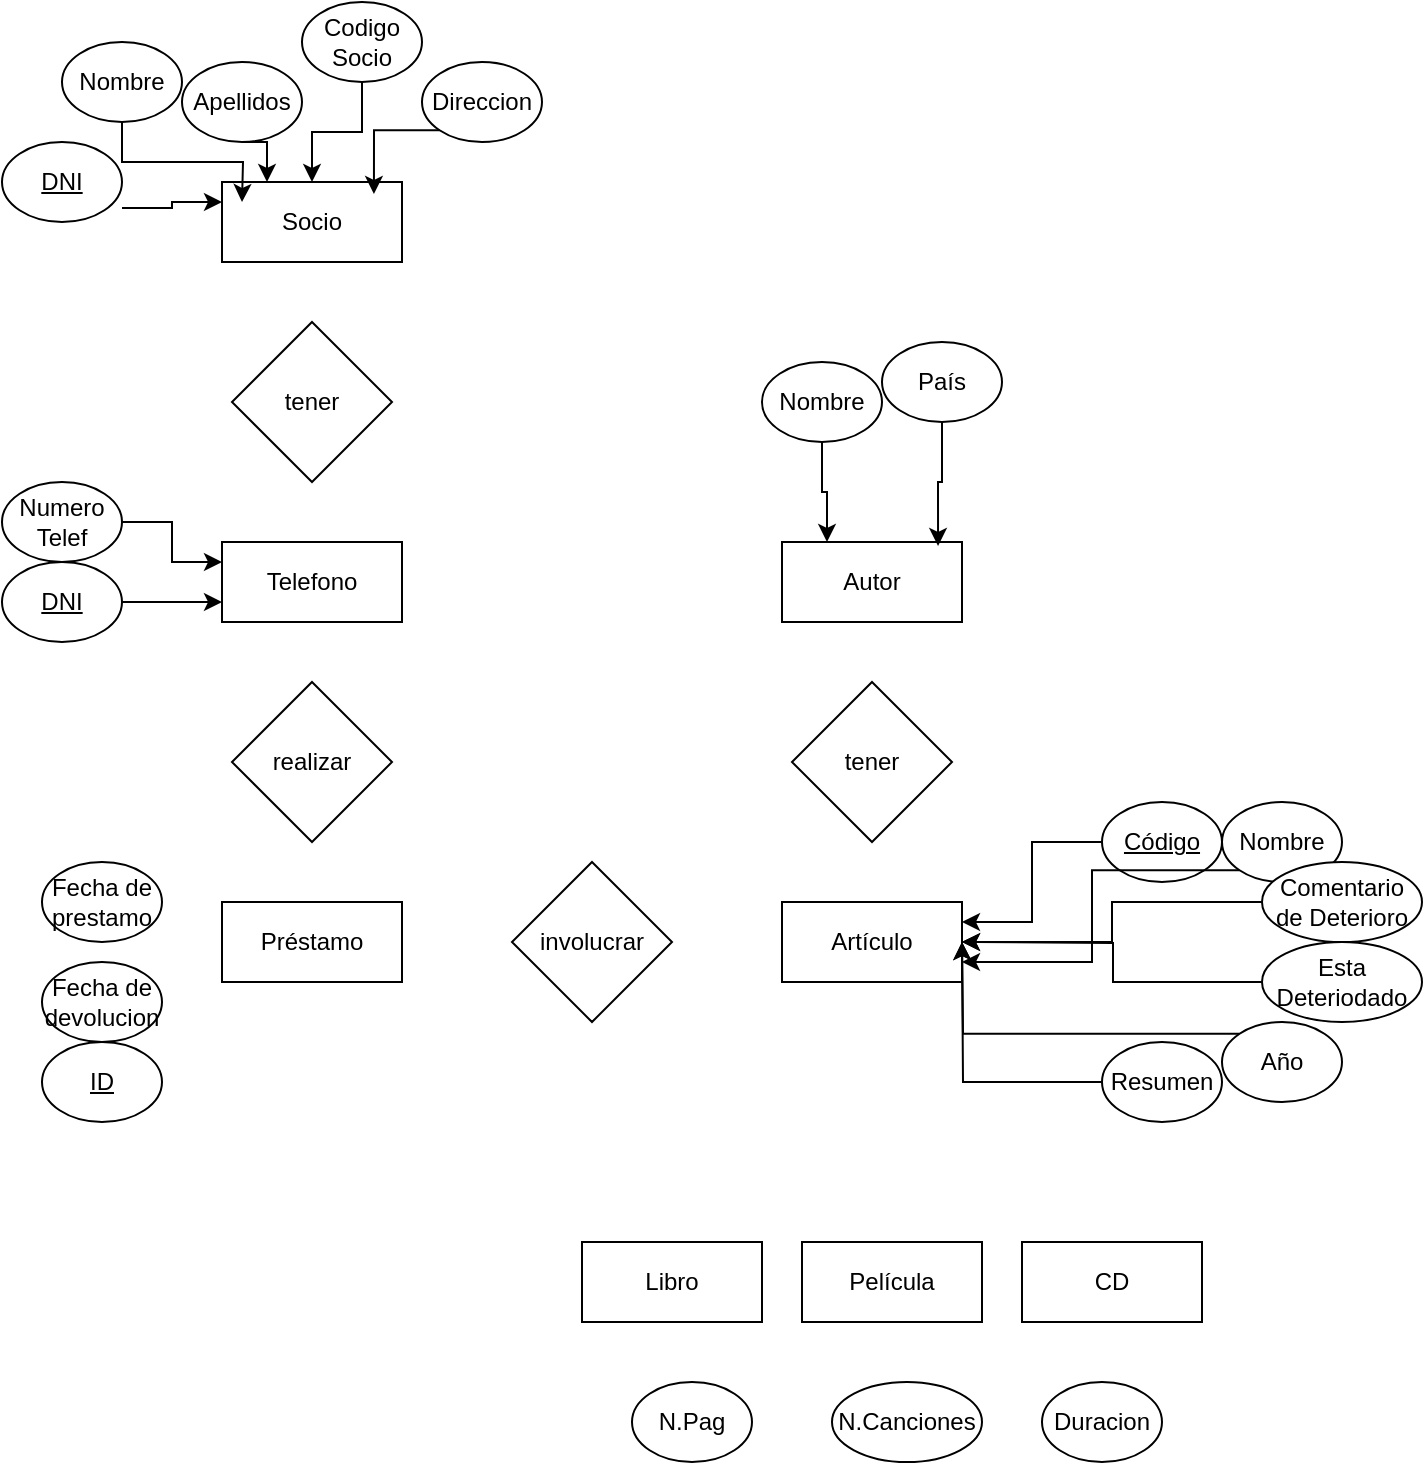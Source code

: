 <mxfile version="22.0.4" type="github">
  <diagram id="R2lEEEUBdFMjLlhIrx00" name="Page-1">
    <mxGraphModel dx="1434" dy="820" grid="1" gridSize="10" guides="1" tooltips="1" connect="1" arrows="1" fold="1" page="1" pageScale="1" pageWidth="850" pageHeight="1100" math="0" shadow="0" extFonts="Permanent Marker^https://fonts.googleapis.com/css?family=Permanent+Marker">
      <root>
        <mxCell id="0" />
        <mxCell id="1" parent="0" />
        <mxCell id="E6m6vIRPyxe-GZxMIqmL-1" value="Socio" style="rounded=0;whiteSpace=wrap;html=1;" vertex="1" parent="1">
          <mxGeometry x="200" y="230" width="90" height="40" as="geometry" />
        </mxCell>
        <mxCell id="E6m6vIRPyxe-GZxMIqmL-2" value="Telefono" style="rounded=0;whiteSpace=wrap;html=1;" vertex="1" parent="1">
          <mxGeometry x="200" y="410" width="90" height="40" as="geometry" />
        </mxCell>
        <mxCell id="E6m6vIRPyxe-GZxMIqmL-4" value="&lt;div&gt;Artículo&lt;/div&gt;" style="rounded=0;whiteSpace=wrap;html=1;" vertex="1" parent="1">
          <mxGeometry x="480" y="590" width="90" height="40" as="geometry" />
        </mxCell>
        <mxCell id="E6m6vIRPyxe-GZxMIqmL-5" value="Autor" style="rounded=0;whiteSpace=wrap;html=1;" vertex="1" parent="1">
          <mxGeometry x="480" y="410" width="90" height="40" as="geometry" />
        </mxCell>
        <mxCell id="E6m6vIRPyxe-GZxMIqmL-6" value="Libro" style="rounded=0;whiteSpace=wrap;html=1;" vertex="1" parent="1">
          <mxGeometry x="380" y="760" width="90" height="40" as="geometry" />
        </mxCell>
        <mxCell id="E6m6vIRPyxe-GZxMIqmL-7" value="CD" style="rounded=0;whiteSpace=wrap;html=1;" vertex="1" parent="1">
          <mxGeometry x="600" y="760" width="90" height="40" as="geometry" />
        </mxCell>
        <mxCell id="E6m6vIRPyxe-GZxMIqmL-8" value="Película" style="rounded=0;whiteSpace=wrap;html=1;" vertex="1" parent="1">
          <mxGeometry x="490" y="760" width="90" height="40" as="geometry" />
        </mxCell>
        <mxCell id="E6m6vIRPyxe-GZxMIqmL-9" value="Préstamo" style="rounded=0;whiteSpace=wrap;html=1;" vertex="1" parent="1">
          <mxGeometry x="200" y="590" width="90" height="40" as="geometry" />
        </mxCell>
        <mxCell id="E6m6vIRPyxe-GZxMIqmL-10" value="tener" style="rhombus;whiteSpace=wrap;html=1;" vertex="1" parent="1">
          <mxGeometry x="205" y="300" width="80" height="80" as="geometry" />
        </mxCell>
        <mxCell id="E6m6vIRPyxe-GZxMIqmL-11" value="realizar" style="rhombus;whiteSpace=wrap;html=1;" vertex="1" parent="1">
          <mxGeometry x="205" y="480" width="80" height="80" as="geometry" />
        </mxCell>
        <mxCell id="E6m6vIRPyxe-GZxMIqmL-12" value="involucrar" style="rhombus;whiteSpace=wrap;html=1;" vertex="1" parent="1">
          <mxGeometry x="345" y="570" width="80" height="80" as="geometry" />
        </mxCell>
        <mxCell id="E6m6vIRPyxe-GZxMIqmL-13" value="tener" style="rhombus;whiteSpace=wrap;html=1;" vertex="1" parent="1">
          <mxGeometry x="485" y="480" width="80" height="80" as="geometry" />
        </mxCell>
        <mxCell id="E6m6vIRPyxe-GZxMIqmL-19" style="edgeStyle=orthogonalEdgeStyle;rounded=0;orthogonalLoop=1;jettySize=auto;html=1;exitX=1;exitY=0.825;exitDx=0;exitDy=0;entryX=0;entryY=0.25;entryDx=0;entryDy=0;exitPerimeter=0;" edge="1" parent="1" source="E6m6vIRPyxe-GZxMIqmL-24" target="E6m6vIRPyxe-GZxMIqmL-1">
          <mxGeometry relative="1" as="geometry" />
        </mxCell>
        <mxCell id="E6m6vIRPyxe-GZxMIqmL-27" style="edgeStyle=orthogonalEdgeStyle;rounded=0;orthogonalLoop=1;jettySize=auto;html=1;exitX=1;exitY=0.5;exitDx=0;exitDy=0;entryX=0;entryY=0.75;entryDx=0;entryDy=0;" edge="1" parent="1" source="E6m6vIRPyxe-GZxMIqmL-14" target="E6m6vIRPyxe-GZxMIqmL-2">
          <mxGeometry relative="1" as="geometry" />
        </mxCell>
        <mxCell id="E6m6vIRPyxe-GZxMIqmL-14" value="DNI" style="ellipse;whiteSpace=wrap;html=1;fontStyle=4" vertex="1" parent="1">
          <mxGeometry x="90" y="420" width="60" height="40" as="geometry" />
        </mxCell>
        <mxCell id="E6m6vIRPyxe-GZxMIqmL-20" style="edgeStyle=orthogonalEdgeStyle;rounded=0;orthogonalLoop=1;jettySize=auto;html=1;exitX=0.5;exitY=1;exitDx=0;exitDy=0;" edge="1" parent="1" source="E6m6vIRPyxe-GZxMIqmL-15">
          <mxGeometry relative="1" as="geometry">
            <mxPoint x="210" y="240" as="targetPoint" />
          </mxGeometry>
        </mxCell>
        <mxCell id="E6m6vIRPyxe-GZxMIqmL-15" value="Nombre" style="ellipse;whiteSpace=wrap;html=1;" vertex="1" parent="1">
          <mxGeometry x="120" y="160" width="60" height="40" as="geometry" />
        </mxCell>
        <mxCell id="E6m6vIRPyxe-GZxMIqmL-21" style="edgeStyle=orthogonalEdgeStyle;rounded=0;orthogonalLoop=1;jettySize=auto;html=1;exitX=0.5;exitY=1;exitDx=0;exitDy=0;entryX=0.25;entryY=0;entryDx=0;entryDy=0;" edge="1" parent="1" source="E6m6vIRPyxe-GZxMIqmL-16" target="E6m6vIRPyxe-GZxMIqmL-1">
          <mxGeometry relative="1" as="geometry" />
        </mxCell>
        <mxCell id="E6m6vIRPyxe-GZxMIqmL-16" value="Apellidos" style="ellipse;whiteSpace=wrap;html=1;" vertex="1" parent="1">
          <mxGeometry x="180" y="170" width="60" height="40" as="geometry" />
        </mxCell>
        <mxCell id="E6m6vIRPyxe-GZxMIqmL-22" style="edgeStyle=orthogonalEdgeStyle;rounded=0;orthogonalLoop=1;jettySize=auto;html=1;exitX=0.5;exitY=1;exitDx=0;exitDy=0;entryX=0.5;entryY=0;entryDx=0;entryDy=0;" edge="1" parent="1" source="E6m6vIRPyxe-GZxMIqmL-17" target="E6m6vIRPyxe-GZxMIqmL-1">
          <mxGeometry relative="1" as="geometry" />
        </mxCell>
        <mxCell id="E6m6vIRPyxe-GZxMIqmL-17" value="Codigo Socio" style="ellipse;whiteSpace=wrap;html=1;" vertex="1" parent="1">
          <mxGeometry x="240" y="140" width="60" height="40" as="geometry" />
        </mxCell>
        <mxCell id="E6m6vIRPyxe-GZxMIqmL-18" value="Direccion" style="ellipse;whiteSpace=wrap;html=1;" vertex="1" parent="1">
          <mxGeometry x="300" y="170" width="60" height="40" as="geometry" />
        </mxCell>
        <mxCell id="E6m6vIRPyxe-GZxMIqmL-23" style="edgeStyle=orthogonalEdgeStyle;rounded=0;orthogonalLoop=1;jettySize=auto;html=1;exitX=0;exitY=1;exitDx=0;exitDy=0;entryX=0.844;entryY=0.15;entryDx=0;entryDy=0;entryPerimeter=0;" edge="1" parent="1" source="E6m6vIRPyxe-GZxMIqmL-18" target="E6m6vIRPyxe-GZxMIqmL-1">
          <mxGeometry relative="1" as="geometry" />
        </mxCell>
        <mxCell id="E6m6vIRPyxe-GZxMIqmL-24" value="DNI" style="ellipse;whiteSpace=wrap;html=1;fontStyle=4" vertex="1" parent="1">
          <mxGeometry x="90" y="210" width="60" height="40" as="geometry" />
        </mxCell>
        <mxCell id="E6m6vIRPyxe-GZxMIqmL-28" style="edgeStyle=orthogonalEdgeStyle;rounded=0;orthogonalLoop=1;jettySize=auto;html=1;exitX=1;exitY=0.5;exitDx=0;exitDy=0;entryX=0;entryY=0.25;entryDx=0;entryDy=0;" edge="1" parent="1" source="E6m6vIRPyxe-GZxMIqmL-25" target="E6m6vIRPyxe-GZxMIqmL-2">
          <mxGeometry relative="1" as="geometry" />
        </mxCell>
        <mxCell id="E6m6vIRPyxe-GZxMIqmL-25" value="Numero Telef" style="ellipse;whiteSpace=wrap;html=1;" vertex="1" parent="1">
          <mxGeometry x="90" y="380" width="60" height="40" as="geometry" />
        </mxCell>
        <mxCell id="E6m6vIRPyxe-GZxMIqmL-30" style="edgeStyle=orthogonalEdgeStyle;rounded=0;orthogonalLoop=1;jettySize=auto;html=1;exitX=0;exitY=0.5;exitDx=0;exitDy=0;entryX=1;entryY=0.25;entryDx=0;entryDy=0;" edge="1" parent="1" source="E6m6vIRPyxe-GZxMIqmL-29" target="E6m6vIRPyxe-GZxMIqmL-4">
          <mxGeometry relative="1" as="geometry" />
        </mxCell>
        <mxCell id="E6m6vIRPyxe-GZxMIqmL-29" value="Código" style="ellipse;whiteSpace=wrap;html=1;fontStyle=4" vertex="1" parent="1">
          <mxGeometry x="640" y="540" width="60" height="40" as="geometry" />
        </mxCell>
        <mxCell id="E6m6vIRPyxe-GZxMIqmL-37" style="edgeStyle=orthogonalEdgeStyle;rounded=0;orthogonalLoop=1;jettySize=auto;html=1;exitX=0;exitY=1;exitDx=0;exitDy=0;entryX=1;entryY=0.75;entryDx=0;entryDy=0;" edge="1" parent="1" source="E6m6vIRPyxe-GZxMIqmL-31" target="E6m6vIRPyxe-GZxMIqmL-4">
          <mxGeometry relative="1" as="geometry" />
        </mxCell>
        <mxCell id="E6m6vIRPyxe-GZxMIqmL-31" value="Nombre" style="ellipse;whiteSpace=wrap;html=1;fontStyle=0" vertex="1" parent="1">
          <mxGeometry x="700" y="540" width="60" height="40" as="geometry" />
        </mxCell>
        <mxCell id="E6m6vIRPyxe-GZxMIqmL-40" style="edgeStyle=orthogonalEdgeStyle;rounded=0;orthogonalLoop=1;jettySize=auto;html=1;exitX=0;exitY=0;exitDx=0;exitDy=0;" edge="1" parent="1" source="E6m6vIRPyxe-GZxMIqmL-32">
          <mxGeometry relative="1" as="geometry">
            <mxPoint x="570" y="610" as="targetPoint" />
          </mxGeometry>
        </mxCell>
        <mxCell id="E6m6vIRPyxe-GZxMIqmL-32" value="Año" style="ellipse;whiteSpace=wrap;html=1;fontStyle=0" vertex="1" parent="1">
          <mxGeometry x="700" y="650" width="60" height="40" as="geometry" />
        </mxCell>
        <mxCell id="E6m6vIRPyxe-GZxMIqmL-41" style="edgeStyle=orthogonalEdgeStyle;rounded=0;orthogonalLoop=1;jettySize=auto;html=1;exitX=0;exitY=0.5;exitDx=0;exitDy=0;" edge="1" parent="1" source="E6m6vIRPyxe-GZxMIqmL-33">
          <mxGeometry relative="1" as="geometry">
            <mxPoint x="570" y="610" as="targetPoint" />
          </mxGeometry>
        </mxCell>
        <mxCell id="E6m6vIRPyxe-GZxMIqmL-33" value="Resumen" style="ellipse;whiteSpace=wrap;html=1;fontStyle=0" vertex="1" parent="1">
          <mxGeometry x="640" y="660" width="60" height="40" as="geometry" />
        </mxCell>
        <mxCell id="E6m6vIRPyxe-GZxMIqmL-39" style="edgeStyle=orthogonalEdgeStyle;rounded=0;orthogonalLoop=1;jettySize=auto;html=1;exitX=0;exitY=0.5;exitDx=0;exitDy=0;" edge="1" parent="1" source="E6m6vIRPyxe-GZxMIqmL-34">
          <mxGeometry relative="1" as="geometry">
            <mxPoint x="570" y="610" as="targetPoint" />
          </mxGeometry>
        </mxCell>
        <mxCell id="E6m6vIRPyxe-GZxMIqmL-34" value="Esta Deteriodado" style="ellipse;whiteSpace=wrap;html=1;fontStyle=0" vertex="1" parent="1">
          <mxGeometry x="720" y="610" width="80" height="40" as="geometry" />
        </mxCell>
        <mxCell id="E6m6vIRPyxe-GZxMIqmL-38" style="edgeStyle=orthogonalEdgeStyle;rounded=0;orthogonalLoop=1;jettySize=auto;html=1;exitX=0;exitY=0.5;exitDx=0;exitDy=0;entryX=1;entryY=0.5;entryDx=0;entryDy=0;" edge="1" parent="1" source="E6m6vIRPyxe-GZxMIqmL-36" target="E6m6vIRPyxe-GZxMIqmL-4">
          <mxGeometry relative="1" as="geometry" />
        </mxCell>
        <mxCell id="E6m6vIRPyxe-GZxMIqmL-36" value="Comentario de Deterioro" style="ellipse;whiteSpace=wrap;html=1;fontStyle=0" vertex="1" parent="1">
          <mxGeometry x="720" y="570" width="80" height="40" as="geometry" />
        </mxCell>
        <mxCell id="E6m6vIRPyxe-GZxMIqmL-42" value="País" style="ellipse;whiteSpace=wrap;html=1;fontStyle=0" vertex="1" parent="1">
          <mxGeometry x="530" y="310" width="60" height="40" as="geometry" />
        </mxCell>
        <mxCell id="E6m6vIRPyxe-GZxMIqmL-44" style="edgeStyle=orthogonalEdgeStyle;rounded=0;orthogonalLoop=1;jettySize=auto;html=1;exitX=0.5;exitY=1;exitDx=0;exitDy=0;entryX=0.25;entryY=0;entryDx=0;entryDy=0;" edge="1" parent="1" source="E6m6vIRPyxe-GZxMIqmL-43" target="E6m6vIRPyxe-GZxMIqmL-5">
          <mxGeometry relative="1" as="geometry" />
        </mxCell>
        <mxCell id="E6m6vIRPyxe-GZxMIqmL-43" value="Nombre" style="ellipse;whiteSpace=wrap;html=1;fontStyle=0" vertex="1" parent="1">
          <mxGeometry x="470" y="320" width="60" height="40" as="geometry" />
        </mxCell>
        <mxCell id="E6m6vIRPyxe-GZxMIqmL-45" style="edgeStyle=orthogonalEdgeStyle;rounded=0;orthogonalLoop=1;jettySize=auto;html=1;exitX=0.5;exitY=1;exitDx=0;exitDy=0;entryX=0.867;entryY=0.05;entryDx=0;entryDy=0;entryPerimeter=0;" edge="1" parent="1" source="E6m6vIRPyxe-GZxMIqmL-42" target="E6m6vIRPyxe-GZxMIqmL-5">
          <mxGeometry relative="1" as="geometry" />
        </mxCell>
        <mxCell id="E6m6vIRPyxe-GZxMIqmL-46" value="ID" style="ellipse;whiteSpace=wrap;html=1;fontStyle=4" vertex="1" parent="1">
          <mxGeometry x="110" y="660" width="60" height="40" as="geometry" />
        </mxCell>
        <mxCell id="E6m6vIRPyxe-GZxMIqmL-47" value="Fecha de prestamo" style="ellipse;whiteSpace=wrap;html=1;" vertex="1" parent="1">
          <mxGeometry x="110" y="570" width="60" height="40" as="geometry" />
        </mxCell>
        <mxCell id="E6m6vIRPyxe-GZxMIqmL-48" value="Fecha de devolucion" style="ellipse;whiteSpace=wrap;html=1;" vertex="1" parent="1">
          <mxGeometry x="110" y="620" width="60" height="40" as="geometry" />
        </mxCell>
        <mxCell id="E6m6vIRPyxe-GZxMIqmL-50" value="Duracion" style="ellipse;whiteSpace=wrap;html=1;fontStyle=0" vertex="1" parent="1">
          <mxGeometry x="610" y="830" width="60" height="40" as="geometry" />
        </mxCell>
        <mxCell id="E6m6vIRPyxe-GZxMIqmL-52" value="N.Pag" style="ellipse;whiteSpace=wrap;html=1;fontStyle=0" vertex="1" parent="1">
          <mxGeometry x="405" y="830" width="60" height="40" as="geometry" />
        </mxCell>
        <mxCell id="E6m6vIRPyxe-GZxMIqmL-53" value="N.Canciones" style="ellipse;whiteSpace=wrap;html=1;fontStyle=0" vertex="1" parent="1">
          <mxGeometry x="505" y="830" width="75" height="40" as="geometry" />
        </mxCell>
      </root>
    </mxGraphModel>
  </diagram>
</mxfile>
